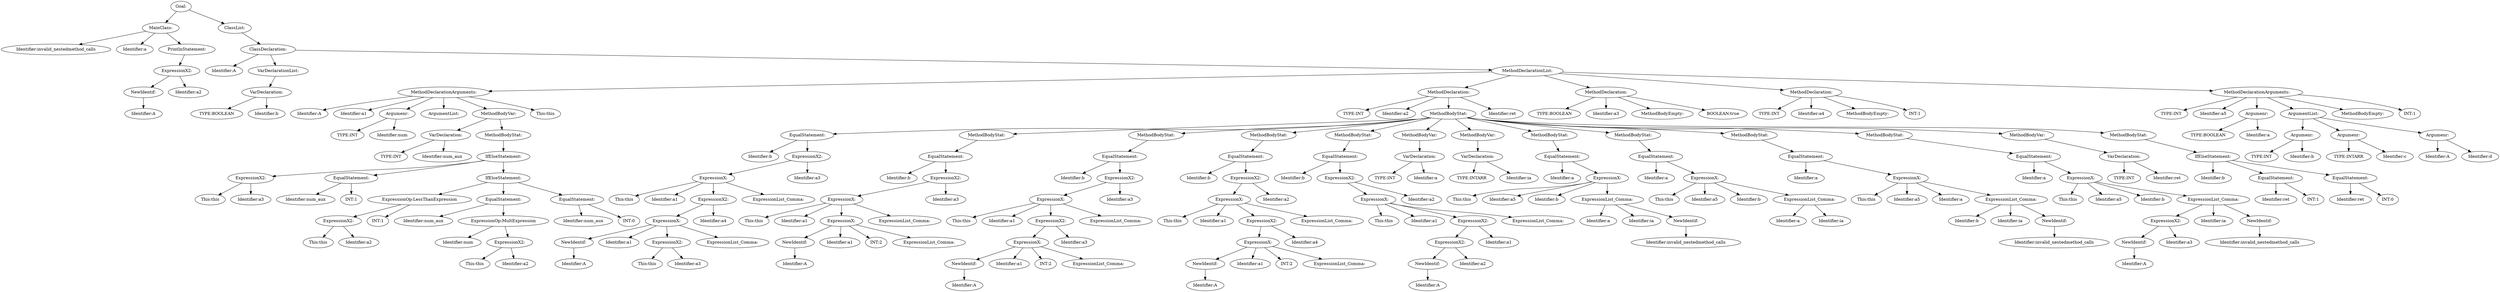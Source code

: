 digraph {
n0 [label="Goal:"];
n1 [label="MainClass:"];
n2 [label="Identifier:invalid_nestedmethod_calls"];
n1 -> n2
n3 [label="Identifier:a"];
n1 -> n3
n4 [label="PrintlnStatement:"];
n5 [label="ExpressionX2:"];
n6 [label="NewIdentif:"];
n7 [label="Identifier:A"];
n6 -> n7
n5 -> n6
n8 [label="Identifier:a2"];
n5 -> n8
n4 -> n5
n1 -> n4
n0 -> n1
n9 [label="ClassList:"];
n10 [label="ClassDeclaration:"];
n11 [label="Identifier:A"];
n10 -> n11
n12 [label="VarDeclarationList:"];
n13 [label="VarDeclaration:"];
n14 [label="TYPE:BOOLEAN"];
n13 -> n14
n15 [label="Identifier:b"];
n13 -> n15
n12 -> n13
n10 -> n12
n16 [label="MethodDeclarationList:"];
n17 [label="MethodDeclarationArguments:"];
n18 [label="Identifier:A"];
n17 -> n18
n19 [label="Identifier:a1"];
n17 -> n19
n20 [label="Argumenr:"];
n21 [label="TYPE:INT"];
n20 -> n21
n22 [label="Identifier:num"];
n20 -> n22
n17 -> n20
n23 [label="ArgumentList:"];
n17 -> n23
n24 [label="MethodBodyVar:"];
n25 [label="VarDeclaration:"];
n26 [label="TYPE:INT"];
n25 -> n26
n27 [label="Identifier:num_aux"];
n25 -> n27
n24 -> n25
n28 [label="MethodBodyStat:"];
n29 [label="IfElseStatement:"];
n30 [label="ExpressionX2:"];
n31 [label="This:this"];
n30 -> n31
n32 [label="Identifier:a3"];
n30 -> n32
n29 -> n30
n33 [label="EqualStatement:"];
n34 [label="Identifier:num_aux"];
n33 -> n34
n35 [label="INT:1"];
n33 -> n35
n29 -> n33
n36 [label="IfElseStatement:"];
n37 [label="ExpressionOp:LessThanExpression"];
n38 [label="ExpressionX2:"];
n39 [label="This:this"];
n38 -> n39
n40 [label="Identifier:a2"];
n38 -> n40
n37 -> n38
n41 [label="INT:1"];
n37 -> n41
n36 -> n37
n42 [label="EqualStatement:"];
n43 [label="Identifier:num_aux"];
n42 -> n43
n44 [label="ExpressionOp:MultExpression"];
n45 [label="Identifier:num"];
n44 -> n45
n46 [label="ExpressionX2:"];
n47 [label="This:this"];
n46 -> n47
n48 [label="Identifier:a2"];
n46 -> n48
n44 -> n46
n42 -> n44
n36 -> n42
n49 [label="EqualStatement:"];
n50 [label="Identifier:num_aux"];
n49 -> n50
n51 [label="INT:0"];
n49 -> n51
n36 -> n49
n29 -> n36
n28 -> n29
n24 -> n28
n17 -> n24
n52 [label="This:this"];
n17 -> n52
n16 -> n17
n53 [label="MethodDeclaration:"];
n54 [label="TYPE:INT"];
n53 -> n54
n55 [label="Identifier:a2"];
n53 -> n55
n56 [label="MethodBodyStat:"];
n57 [label="EqualStatement:"];
n58 [label="Identifier:b"];
n57 -> n58
n59 [label="ExpressionX2:"];
n60 [label="ExpressionX:"];
n61 [label="This:this"];
n60 -> n61
n62 [label="Identifier:a1"];
n60 -> n62
n63 [label="ExpressionX2:"];
n64 [label="ExpressionX:"];
n65 [label="NewIdentif:"];
n66 [label="Identifier:A"];
n65 -> n66
n64 -> n65
n67 [label="Identifier:a1"];
n64 -> n67
n68 [label="ExpressionX2:"];
n69 [label="This:this"];
n68 -> n69
n70 [label="Identifier:a3"];
n68 -> n70
n64 -> n68
n71 [label="ExpressionList_Comma:"];
n64 -> n71
n63 -> n64
n72 [label="Identifier:a4"];
n63 -> n72
n60 -> n63
n73 [label="ExpressionList_Comma:"];
n60 -> n73
n59 -> n60
n74 [label="Identifier:a3"];
n59 -> n74
n57 -> n59
n56 -> n57
n75 [label="MethodBodyStat:"];
n76 [label="EqualStatement:"];
n77 [label="Identifier:b"];
n76 -> n77
n78 [label="ExpressionX2:"];
n79 [label="ExpressionX:"];
n80 [label="This:this"];
n79 -> n80
n81 [label="Identifier:a1"];
n79 -> n81
n82 [label="ExpressionX:"];
n83 [label="NewIdentif:"];
n84 [label="Identifier:A"];
n83 -> n84
n82 -> n83
n85 [label="Identifier:a1"];
n82 -> n85
n86 [label="INT:2"];
n82 -> n86
n87 [label="ExpressionList_Comma:"];
n82 -> n87
n79 -> n82
n88 [label="ExpressionList_Comma:"];
n79 -> n88
n78 -> n79
n89 [label="Identifier:a3"];
n78 -> n89
n76 -> n78
n75 -> n76
n56 -> n75
n90 [label="MethodBodyStat:"];
n91 [label="EqualStatement:"];
n92 [label="Identifier:b"];
n91 -> n92
n93 [label="ExpressionX2:"];
n94 [label="ExpressionX:"];
n95 [label="This:this"];
n94 -> n95
n96 [label="Identifier:a1"];
n94 -> n96
n97 [label="ExpressionX2:"];
n98 [label="ExpressionX:"];
n99 [label="NewIdentif:"];
n100 [label="Identifier:A"];
n99 -> n100
n98 -> n99
n101 [label="Identifier:a1"];
n98 -> n101
n102 [label="INT:2"];
n98 -> n102
n103 [label="ExpressionList_Comma:"];
n98 -> n103
n97 -> n98
n104 [label="Identifier:a3"];
n97 -> n104
n94 -> n97
n105 [label="ExpressionList_Comma:"];
n94 -> n105
n93 -> n94
n106 [label="Identifier:a3"];
n93 -> n106
n91 -> n93
n90 -> n91
n56 -> n90
n107 [label="MethodBodyStat:"];
n108 [label="EqualStatement:"];
n109 [label="Identifier:b"];
n108 -> n109
n110 [label="ExpressionX2:"];
n111 [label="ExpressionX:"];
n112 [label="This:this"];
n111 -> n112
n113 [label="Identifier:a1"];
n111 -> n113
n114 [label="ExpressionX2:"];
n115 [label="ExpressionX:"];
n116 [label="NewIdentif:"];
n117 [label="Identifier:A"];
n116 -> n117
n115 -> n116
n118 [label="Identifier:a1"];
n115 -> n118
n119 [label="INT:2"];
n115 -> n119
n120 [label="ExpressionList_Comma:"];
n115 -> n120
n114 -> n115
n121 [label="Identifier:a4"];
n114 -> n121
n111 -> n114
n122 [label="ExpressionList_Comma:"];
n111 -> n122
n110 -> n111
n123 [label="Identifier:a2"];
n110 -> n123
n108 -> n110
n107 -> n108
n56 -> n107
n124 [label="MethodBodyStat:"];
n125 [label="EqualStatement:"];
n126 [label="Identifier:b"];
n125 -> n126
n127 [label="ExpressionX2:"];
n128 [label="ExpressionX:"];
n129 [label="This:this"];
n128 -> n129
n130 [label="Identifier:a1"];
n128 -> n130
n131 [label="ExpressionX2:"];
n132 [label="ExpressionX2:"];
n133 [label="NewIdentif:"];
n134 [label="Identifier:A"];
n133 -> n134
n132 -> n133
n135 [label="Identifier:a2"];
n132 -> n135
n131 -> n132
n136 [label="Identifier:a1"];
n131 -> n136
n128 -> n131
n137 [label="ExpressionList_Comma:"];
n128 -> n137
n127 -> n128
n138 [label="Identifier:a2"];
n127 -> n138
n125 -> n127
n124 -> n125
n56 -> n124
n139 [label="MethodBodyVar:"];
n140 [label="VarDeclaration:"];
n141 [label="TYPE:INT"];
n140 -> n141
n142 [label="Identifier:a"];
n140 -> n142
n139 -> n140
n56 -> n139
n143 [label="MethodBodyVar:"];
n144 [label="VarDeclaration:"];
n145 [label="TYPE:INTARR"];
n144 -> n145
n146 [label="Identifier:ia"];
n144 -> n146
n143 -> n144
n56 -> n143
n147 [label="MethodBodyStat:"];
n148 [label="EqualStatement:"];
n149 [label="Identifier:a"];
n148 -> n149
n150 [label="ExpressionX:"];
n151 [label="This:this"];
n150 -> n151
n152 [label="Identifier:a5"];
n150 -> n152
n153 [label="Identifier:b"];
n150 -> n153
n154 [label="ExpressionList_Comma:"];
n155 [label="Identifier:a"];
n154 -> n155
n156 [label="Identifier:ia"];
n154 -> n156
n157 [label="NewIdentif:"];
n158 [label="Identifier:invalid_nestedmethod_calls"];
n157 -> n158
n154 -> n157
n150 -> n154
n148 -> n150
n147 -> n148
n56 -> n147
n159 [label="MethodBodyStat:"];
n160 [label="EqualStatement:"];
n161 [label="Identifier:a"];
n160 -> n161
n162 [label="ExpressionX:"];
n163 [label="This:this"];
n162 -> n163
n164 [label="Identifier:a5"];
n162 -> n164
n165 [label="Identifier:b"];
n162 -> n165
n166 [label="ExpressionList_Comma:"];
n167 [label="Identifier:a"];
n166 -> n167
n168 [label="Identifier:ia"];
n166 -> n168
n162 -> n166
n160 -> n162
n159 -> n160
n56 -> n159
n169 [label="MethodBodyStat:"];
n170 [label="EqualStatement:"];
n171 [label="Identifier:a"];
n170 -> n171
n172 [label="ExpressionX:"];
n173 [label="This:this"];
n172 -> n173
n174 [label="Identifier:a5"];
n172 -> n174
n175 [label="Identifier:a"];
n172 -> n175
n176 [label="ExpressionList_Comma:"];
n177 [label="Identifier:b"];
n176 -> n177
n178 [label="Identifier:ia"];
n176 -> n178
n179 [label="NewIdentif:"];
n180 [label="Identifier:invalid_nestedmethod_calls"];
n179 -> n180
n176 -> n179
n172 -> n176
n170 -> n172
n169 -> n170
n56 -> n169
n181 [label="MethodBodyStat:"];
n182 [label="EqualStatement:"];
n183 [label="Identifier:a"];
n182 -> n183
n184 [label="ExpressionX:"];
n185 [label="This:this"];
n184 -> n185
n186 [label="Identifier:a5"];
n184 -> n186
n187 [label="Identifier:b"];
n184 -> n187
n188 [label="ExpressionList_Comma:"];
n189 [label="ExpressionX2:"];
n190 [label="NewIdentif:"];
n191 [label="Identifier:A"];
n190 -> n191
n189 -> n190
n192 [label="Identifier:a3"];
n189 -> n192
n188 -> n189
n193 [label="Identifier:ia"];
n188 -> n193
n194 [label="NewIdentif:"];
n195 [label="Identifier:invalid_nestedmethod_calls"];
n194 -> n195
n188 -> n194
n184 -> n188
n182 -> n184
n181 -> n182
n56 -> n181
n196 [label="MethodBodyVar:"];
n197 [label="VarDeclaration:"];
n198 [label="TYPE:INT"];
n197 -> n198
n199 [label="Identifier:ret"];
n197 -> n199
n196 -> n197
n56 -> n196
n200 [label="MethodBodyStat:"];
n201 [label="IfElseStatement:"];
n202 [label="Identifier:b"];
n201 -> n202
n203 [label="EqualStatement:"];
n204 [label="Identifier:ret"];
n203 -> n204
n205 [label="INT:1"];
n203 -> n205
n201 -> n203
n206 [label="EqualStatement:"];
n207 [label="Identifier:ret"];
n206 -> n207
n208 [label="INT:0"];
n206 -> n208
n201 -> n206
n200 -> n201
n56 -> n200
n53 -> n56
n209 [label="Identifier:ret"];
n53 -> n209
n16 -> n53
n210 [label="MethodDeclaration:"];
n211 [label="TYPE:BOOLEAN"];
n210 -> n211
n212 [label="Identifier:a3"];
n210 -> n212
n213 [label="MethodBodyEmpty:"];
n210 -> n213
n214 [label="BOOLEAN:true"];
n210 -> n214
n16 -> n210
n215 [label="MethodDeclaration:"];
n216 [label="TYPE:INT"];
n215 -> n216
n217 [label="Identifier:a4"];
n215 -> n217
n218 [label="MethodBodyEmpty:"];
n215 -> n218
n219 [label="INT:1"];
n215 -> n219
n16 -> n215
n220 [label="MethodDeclarationArguments:"];
n221 [label="TYPE:INT"];
n220 -> n221
n222 [label="Identifier:a5"];
n220 -> n222
n223 [label="Argumenr:"];
n224 [label="TYPE:BOOLEAN"];
n223 -> n224
n225 [label="Identifier:a"];
n223 -> n225
n220 -> n223
n226 [label="ArgumentList:"];
n227 [label="Argumenr:"];
n228 [label="TYPE:INT"];
n227 -> n228
n229 [label="Identifier:b"];
n227 -> n229
n226 -> n227
n230 [label="Argumenr:"];
n231 [label="TYPE:INTARR"];
n230 -> n231
n232 [label="Identifier:c"];
n230 -> n232
n226 -> n230
n233 [label="Argumenr:"];
n234 [label="Identifier:A"];
n233 -> n234
n235 [label="Identifier:d"];
n233 -> n235
n226 -> n233
n220 -> n226
n236 [label="MethodBodyEmpty:"];
n220 -> n236
n237 [label="INT:1"];
n220 -> n237
n16 -> n220
n10 -> n16
n9 -> n10
n0 -> n9
}
